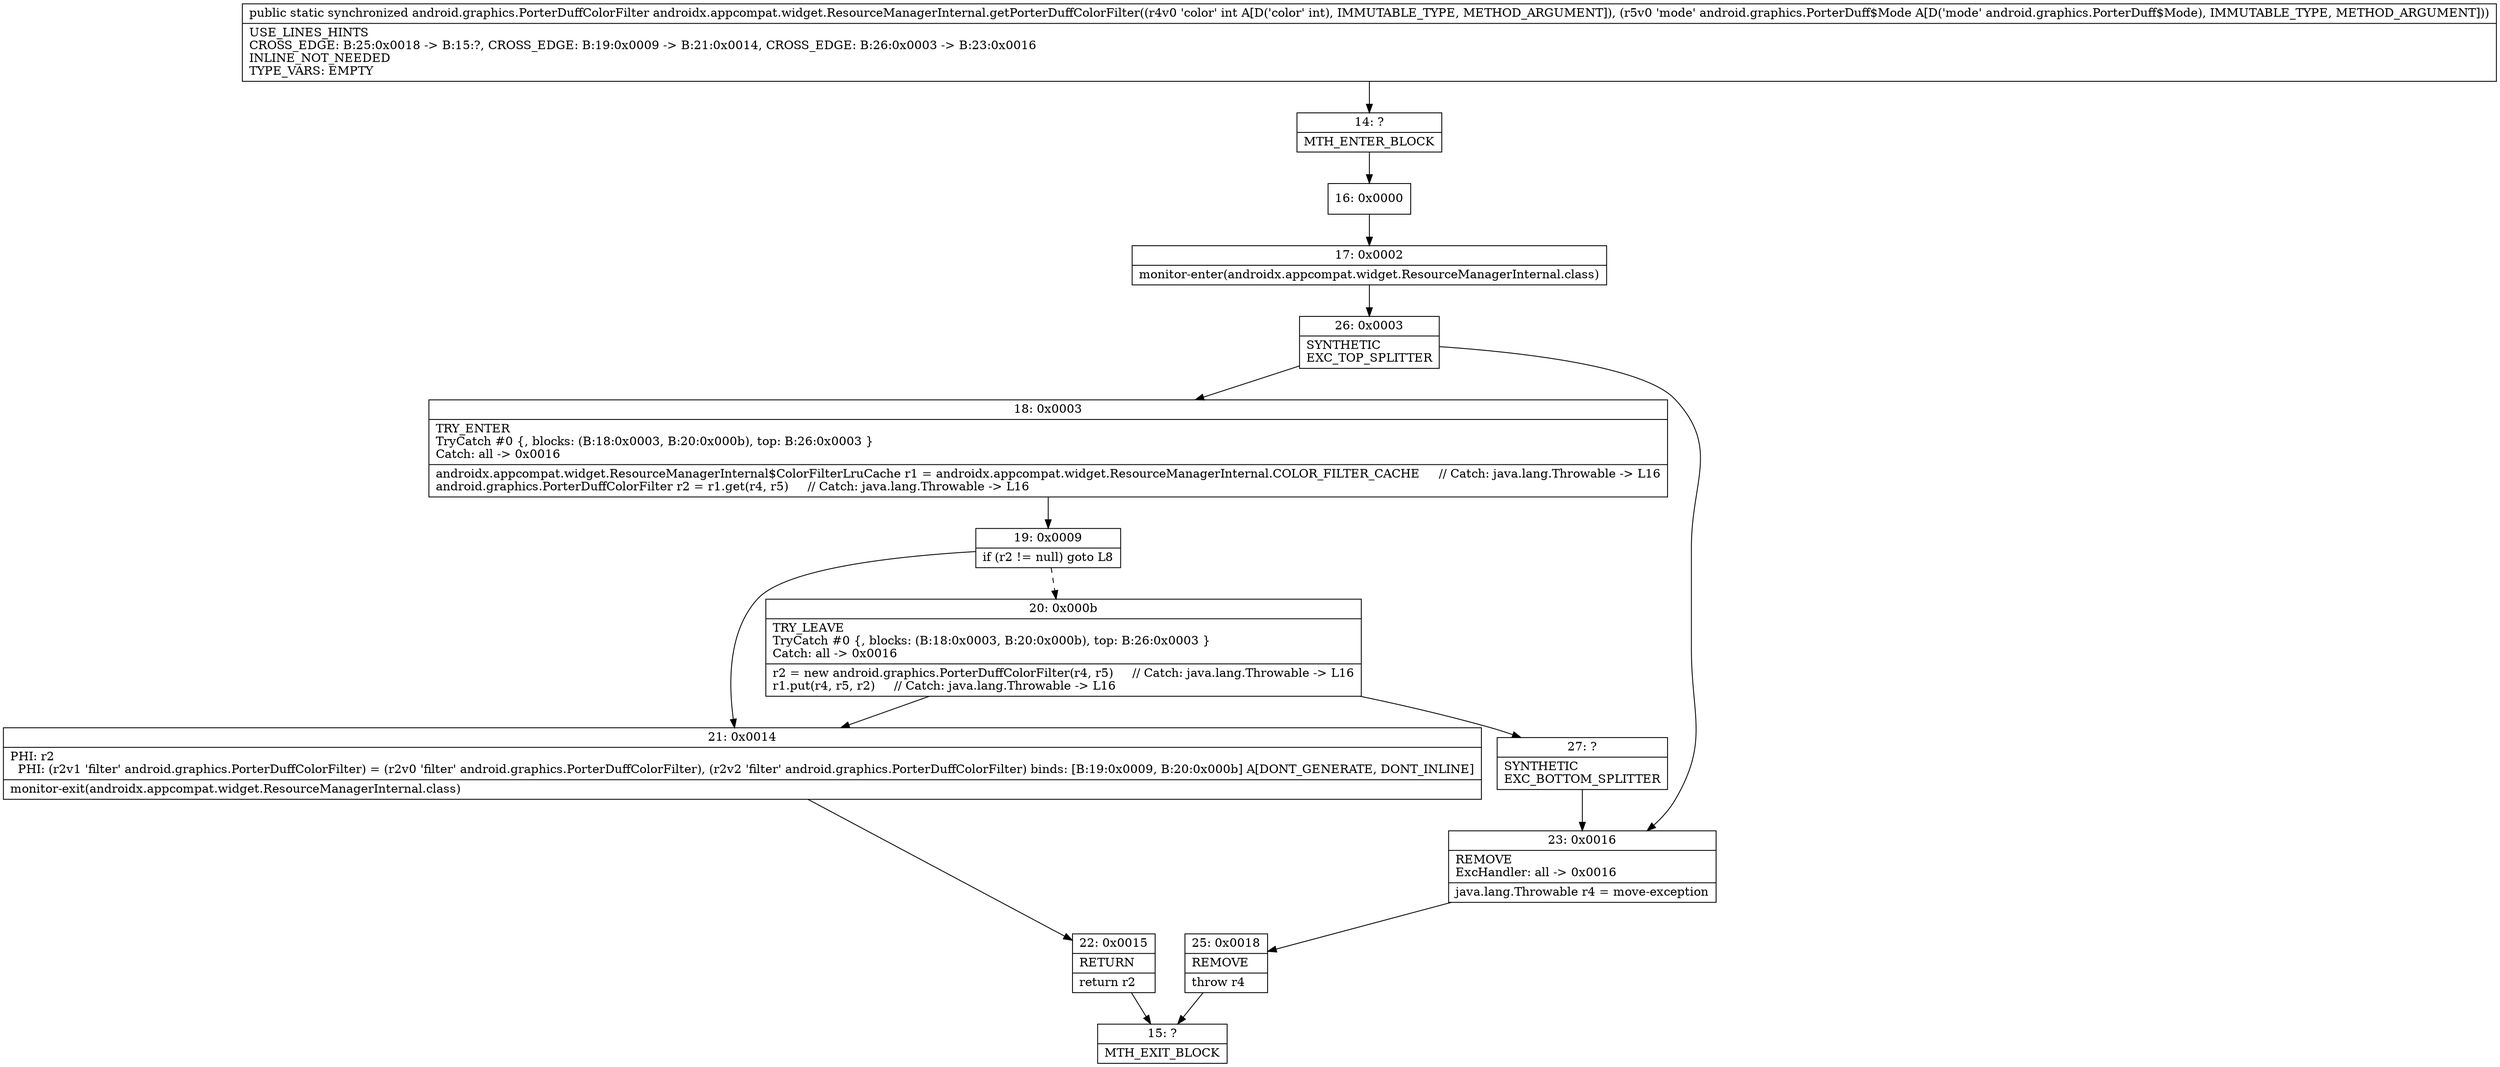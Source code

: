 digraph "CFG forandroidx.appcompat.widget.ResourceManagerInternal.getPorterDuffColorFilter(ILandroid\/graphics\/PorterDuff$Mode;)Landroid\/graphics\/PorterDuffColorFilter;" {
Node_14 [shape=record,label="{14\:\ ?|MTH_ENTER_BLOCK\l}"];
Node_16 [shape=record,label="{16\:\ 0x0000}"];
Node_17 [shape=record,label="{17\:\ 0x0002|monitor\-enter(androidx.appcompat.widget.ResourceManagerInternal.class)\l}"];
Node_26 [shape=record,label="{26\:\ 0x0003|SYNTHETIC\lEXC_TOP_SPLITTER\l}"];
Node_18 [shape=record,label="{18\:\ 0x0003|TRY_ENTER\lTryCatch #0 \{, blocks: (B:18:0x0003, B:20:0x000b), top: B:26:0x0003 \}\lCatch: all \-\> 0x0016\l|androidx.appcompat.widget.ResourceManagerInternal$ColorFilterLruCache r1 = androidx.appcompat.widget.ResourceManagerInternal.COLOR_FILTER_CACHE     \/\/ Catch: java.lang.Throwable \-\> L16\landroid.graphics.PorterDuffColorFilter r2 = r1.get(r4, r5)     \/\/ Catch: java.lang.Throwable \-\> L16\l}"];
Node_19 [shape=record,label="{19\:\ 0x0009|if (r2 != null) goto L8\l}"];
Node_20 [shape=record,label="{20\:\ 0x000b|TRY_LEAVE\lTryCatch #0 \{, blocks: (B:18:0x0003, B:20:0x000b), top: B:26:0x0003 \}\lCatch: all \-\> 0x0016\l|r2 = new android.graphics.PorterDuffColorFilter(r4, r5)     \/\/ Catch: java.lang.Throwable \-\> L16\lr1.put(r4, r5, r2)     \/\/ Catch: java.lang.Throwable \-\> L16\l}"];
Node_27 [shape=record,label="{27\:\ ?|SYNTHETIC\lEXC_BOTTOM_SPLITTER\l}"];
Node_21 [shape=record,label="{21\:\ 0x0014|PHI: r2 \l  PHI: (r2v1 'filter' android.graphics.PorterDuffColorFilter) = (r2v0 'filter' android.graphics.PorterDuffColorFilter), (r2v2 'filter' android.graphics.PorterDuffColorFilter) binds: [B:19:0x0009, B:20:0x000b] A[DONT_GENERATE, DONT_INLINE]\l|monitor\-exit(androidx.appcompat.widget.ResourceManagerInternal.class)\l}"];
Node_22 [shape=record,label="{22\:\ 0x0015|RETURN\l|return r2\l}"];
Node_15 [shape=record,label="{15\:\ ?|MTH_EXIT_BLOCK\l}"];
Node_23 [shape=record,label="{23\:\ 0x0016|REMOVE\lExcHandler: all \-\> 0x0016\l|java.lang.Throwable r4 = move\-exception\l}"];
Node_25 [shape=record,label="{25\:\ 0x0018|REMOVE\l|throw r4\l}"];
MethodNode[shape=record,label="{public static synchronized android.graphics.PorterDuffColorFilter androidx.appcompat.widget.ResourceManagerInternal.getPorterDuffColorFilter((r4v0 'color' int A[D('color' int), IMMUTABLE_TYPE, METHOD_ARGUMENT]), (r5v0 'mode' android.graphics.PorterDuff$Mode A[D('mode' android.graphics.PorterDuff$Mode), IMMUTABLE_TYPE, METHOD_ARGUMENT]))  | USE_LINES_HINTS\lCROSS_EDGE: B:25:0x0018 \-\> B:15:?, CROSS_EDGE: B:19:0x0009 \-\> B:21:0x0014, CROSS_EDGE: B:26:0x0003 \-\> B:23:0x0016\lINLINE_NOT_NEEDED\lTYPE_VARS: EMPTY\l}"];
MethodNode -> Node_14;Node_14 -> Node_16;
Node_16 -> Node_17;
Node_17 -> Node_26;
Node_26 -> Node_18;
Node_26 -> Node_23;
Node_18 -> Node_19;
Node_19 -> Node_20[style=dashed];
Node_19 -> Node_21;
Node_20 -> Node_21;
Node_20 -> Node_27;
Node_27 -> Node_23;
Node_21 -> Node_22;
Node_22 -> Node_15;
Node_23 -> Node_25;
Node_25 -> Node_15;
}

